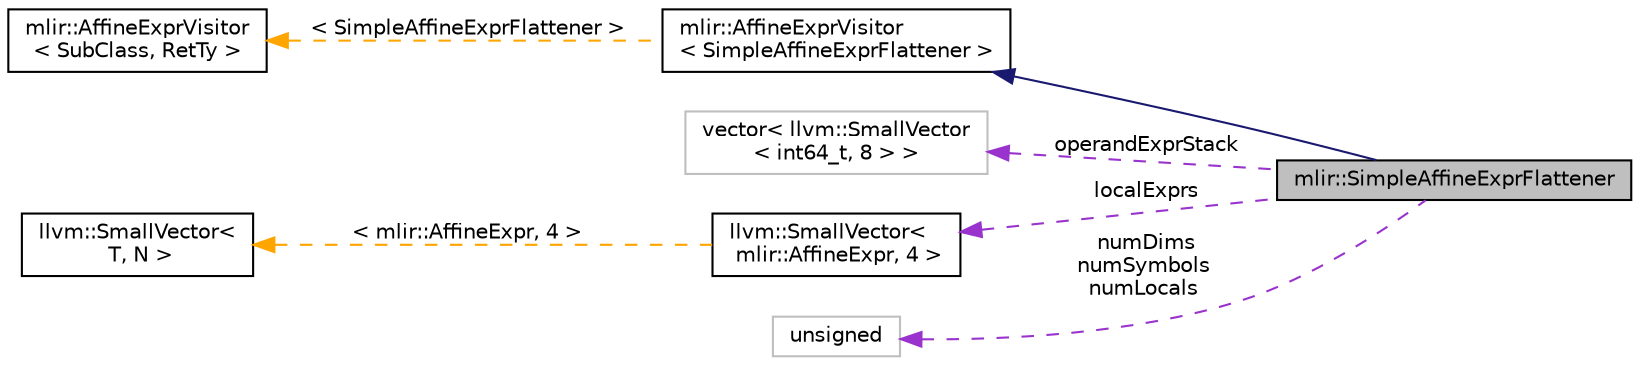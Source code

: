 digraph "mlir::SimpleAffineExprFlattener"
{
  bgcolor="transparent";
  edge [fontname="Helvetica",fontsize="10",labelfontname="Helvetica",labelfontsize="10"];
  node [fontname="Helvetica",fontsize="10",shape=record];
  rankdir="LR";
  Node3 [label="mlir::SimpleAffineExprFlattener",height=0.2,width=0.4,color="black", fillcolor="grey75", style="filled", fontcolor="black"];
  Node4 -> Node3 [dir="back",color="midnightblue",fontsize="10",style="solid",fontname="Helvetica"];
  Node4 [label="mlir::AffineExprVisitor\l\< SimpleAffineExprFlattener \>",height=0.2,width=0.4,color="black",URL="$classmlir_1_1AffineExprVisitor.html"];
  Node5 -> Node4 [dir="back",color="orange",fontsize="10",style="dashed",label=" \< SimpleAffineExprFlattener \>" ,fontname="Helvetica"];
  Node5 [label="mlir::AffineExprVisitor\l\< SubClass, RetTy \>",height=0.2,width=0.4,color="black",URL="$classmlir_1_1AffineExprVisitor.html",tooltip="Base class for AffineExpr visitors/walkers. "];
  Node6 -> Node3 [dir="back",color="darkorchid3",fontsize="10",style="dashed",label=" operandExprStack" ,fontname="Helvetica"];
  Node6 [label="vector\< llvm::SmallVector\l\< int64_t, 8 \> \>",height=0.2,width=0.4,color="grey75"];
  Node7 -> Node3 [dir="back",color="darkorchid3",fontsize="10",style="dashed",label=" localExprs" ,fontname="Helvetica"];
  Node7 [label="llvm::SmallVector\<\l mlir::AffineExpr, 4 \>",height=0.2,width=0.4,color="black",URL="$classllvm_1_1SmallVector.html"];
  Node8 -> Node7 [dir="back",color="orange",fontsize="10",style="dashed",label=" \< mlir::AffineExpr, 4 \>" ,fontname="Helvetica"];
  Node8 [label="llvm::SmallVector\<\l T, N \>",height=0.2,width=0.4,color="black",URL="$classllvm_1_1SmallVector.html"];
  Node9 -> Node3 [dir="back",color="darkorchid3",fontsize="10",style="dashed",label=" numDims\nnumSymbols\nnumLocals" ,fontname="Helvetica"];
  Node9 [label="unsigned",height=0.2,width=0.4,color="grey75"];
}
